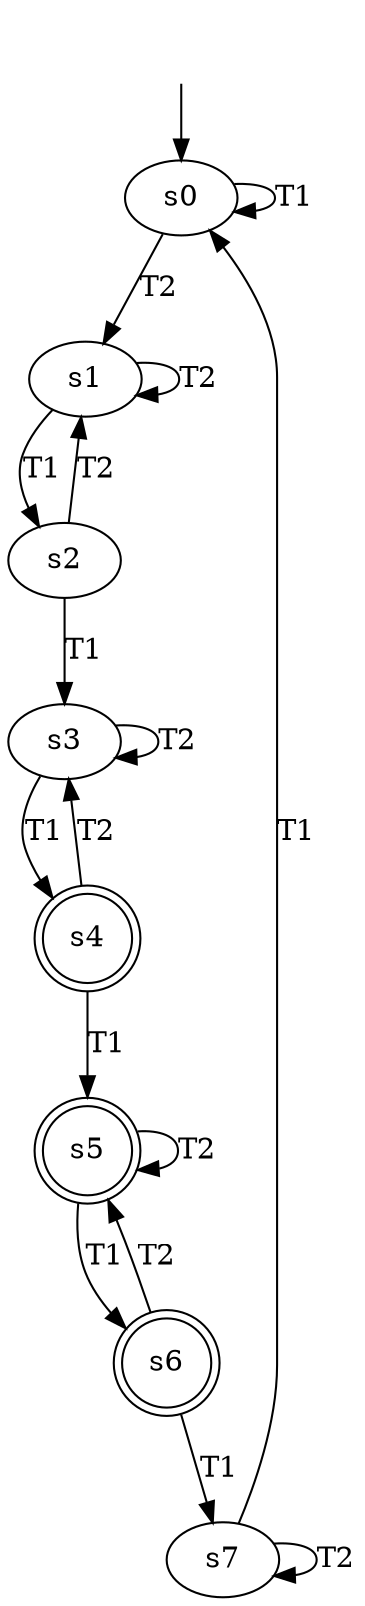 digraph rpni {
s0 [label="s0"];
s1 [label="s1"];
s2 [label="s2"];
s3 [label="s3"];
s4 [label="s4", shape=doublecircle];
s5 [label="s5", shape=doublecircle];
s6 [label="s6", shape=doublecircle];
s7 [label="s7"];
s0 -> s1  [label="T2"];
s0 -> s0  [label="T1"];
s1 -> s2  [label="T1"];
s1 -> s1  [label="T2"];
s2 -> s1  [label="T2"];
s2 -> s3  [label="T1"];
s3 -> s4  [label="T1"];
s3 -> s3  [label="T2"];
s4 -> s5  [label="T1"];
s4 -> s3  [label="T2"];
s5 -> s6  [label="T1"];
s5 -> s5  [label="T2"];
s6 -> s7  [label="T1"];
s6 -> s5  [label="T2"];
s7 -> s7  [label="T2"];
s7 -> s0  [label="T1"];
__start0 [label="", shape=none];
__start0 -> s0  [label=""];
}
